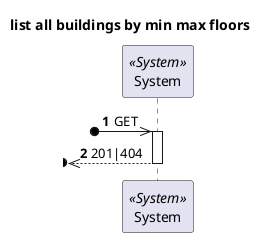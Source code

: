 @startuml
'https://plantuml.com/sequence-diagram

autonumber
skinparam packageStyle rect

title list all buildings by min max floors

participant "System" as Sys <<System>>

?o->> Sys : GET

activate Sys
?o<<-- Sys : 201|404
deactivate Sys


@enduml
